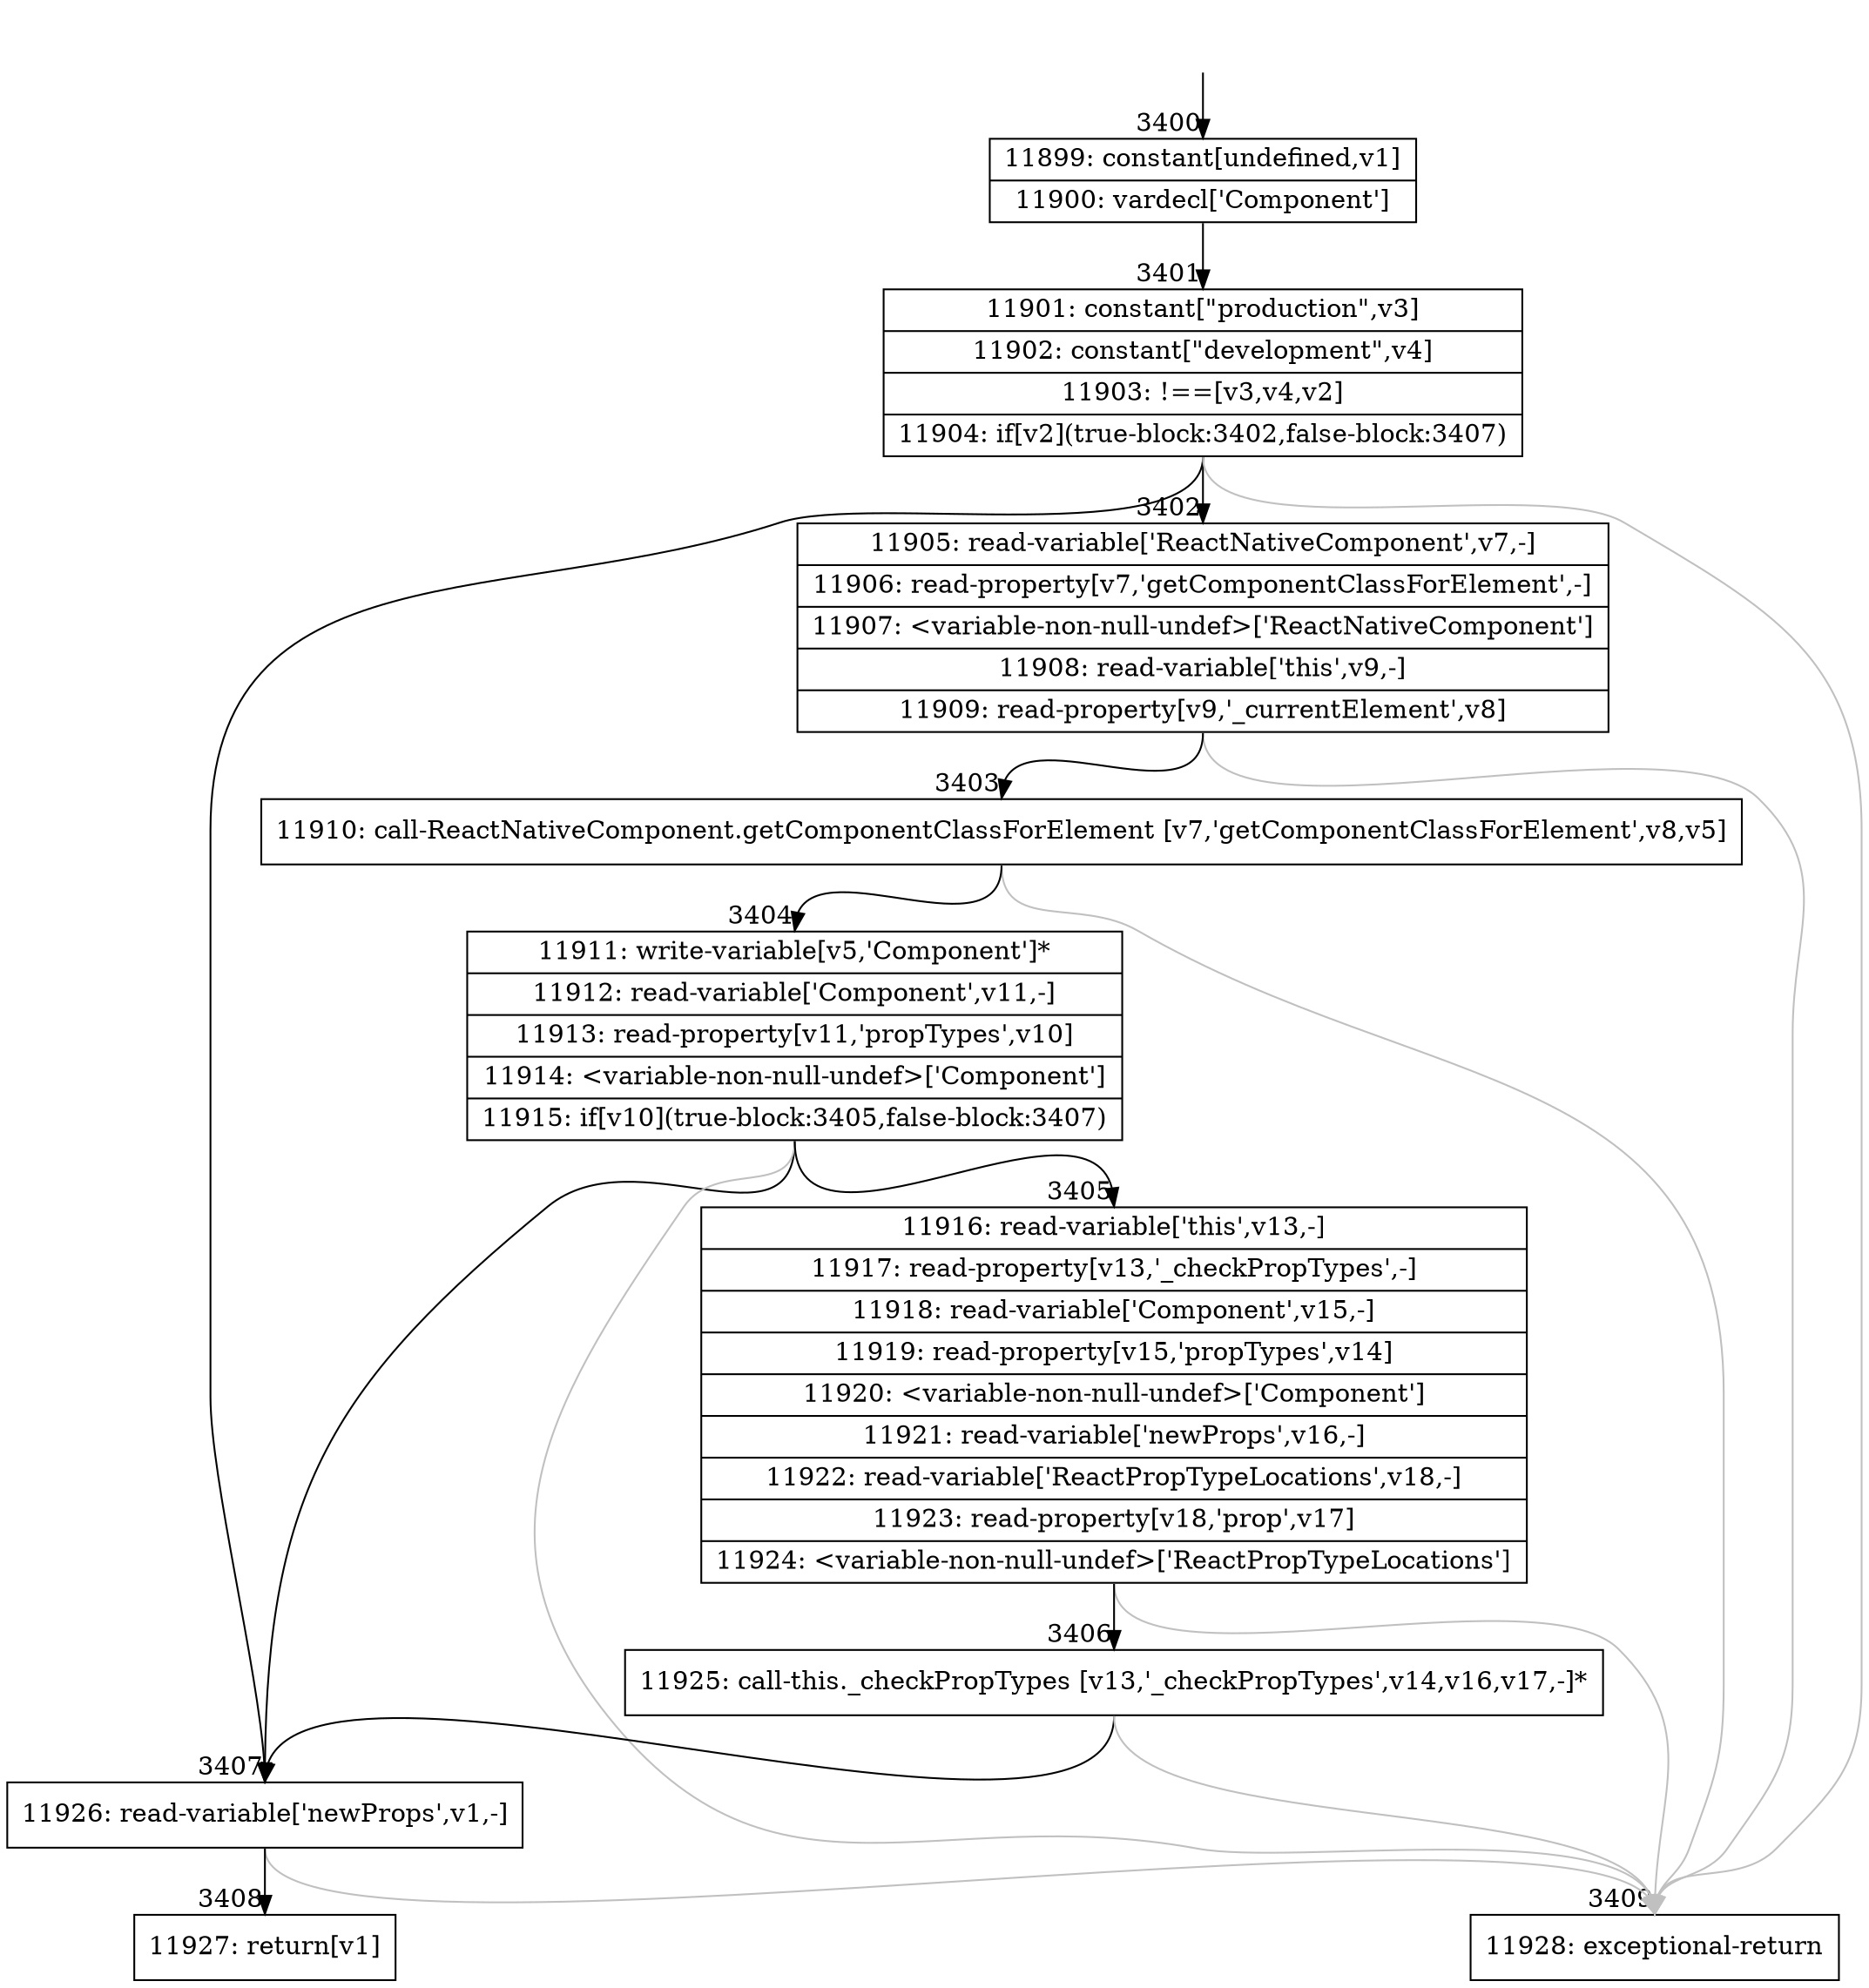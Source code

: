 digraph {
rankdir="TD"
BB_entry240[shape=none,label=""];
BB_entry240 -> BB3400 [tailport=s, headport=n, headlabel="    3400"]
BB3400 [shape=record label="{11899: constant[undefined,v1]|11900: vardecl['Component']}" ] 
BB3400 -> BB3401 [tailport=s, headport=n, headlabel="      3401"]
BB3401 [shape=record label="{11901: constant[\"production\",v3]|11902: constant[\"development\",v4]|11903: !==[v3,v4,v2]|11904: if[v2](true-block:3402,false-block:3407)}" ] 
BB3401 -> BB3402 [tailport=s, headport=n, headlabel="      3402"]
BB3401 -> BB3407 [tailport=s, headport=n, headlabel="      3407"]
BB3401 -> BB3409 [tailport=s, headport=n, color=gray, headlabel="      3409"]
BB3402 [shape=record label="{11905: read-variable['ReactNativeComponent',v7,-]|11906: read-property[v7,'getComponentClassForElement',-]|11907: \<variable-non-null-undef\>['ReactNativeComponent']|11908: read-variable['this',v9,-]|11909: read-property[v9,'_currentElement',v8]}" ] 
BB3402 -> BB3403 [tailport=s, headport=n, headlabel="      3403"]
BB3402 -> BB3409 [tailport=s, headport=n, color=gray]
BB3403 [shape=record label="{11910: call-ReactNativeComponent.getComponentClassForElement [v7,'getComponentClassForElement',v8,v5]}" ] 
BB3403 -> BB3404 [tailport=s, headport=n, headlabel="      3404"]
BB3403 -> BB3409 [tailport=s, headport=n, color=gray]
BB3404 [shape=record label="{11911: write-variable[v5,'Component']*|11912: read-variable['Component',v11,-]|11913: read-property[v11,'propTypes',v10]|11914: \<variable-non-null-undef\>['Component']|11915: if[v10](true-block:3405,false-block:3407)}" ] 
BB3404 -> BB3405 [tailport=s, headport=n, headlabel="      3405"]
BB3404 -> BB3407 [tailport=s, headport=n]
BB3404 -> BB3409 [tailport=s, headport=n, color=gray]
BB3405 [shape=record label="{11916: read-variable['this',v13,-]|11917: read-property[v13,'_checkPropTypes',-]|11918: read-variable['Component',v15,-]|11919: read-property[v15,'propTypes',v14]|11920: \<variable-non-null-undef\>['Component']|11921: read-variable['newProps',v16,-]|11922: read-variable['ReactPropTypeLocations',v18,-]|11923: read-property[v18,'prop',v17]|11924: \<variable-non-null-undef\>['ReactPropTypeLocations']}" ] 
BB3405 -> BB3406 [tailport=s, headport=n, headlabel="      3406"]
BB3405 -> BB3409 [tailport=s, headport=n, color=gray]
BB3406 [shape=record label="{11925: call-this._checkPropTypes [v13,'_checkPropTypes',v14,v16,v17,-]*}" ] 
BB3406 -> BB3407 [tailport=s, headport=n]
BB3406 -> BB3409 [tailport=s, headport=n, color=gray]
BB3407 [shape=record label="{11926: read-variable['newProps',v1,-]}" ] 
BB3407 -> BB3408 [tailport=s, headport=n, headlabel="      3408"]
BB3407 -> BB3409 [tailport=s, headport=n, color=gray]
BB3408 [shape=record label="{11927: return[v1]}" ] 
BB3409 [shape=record label="{11928: exceptional-return}" ] 
//#$~ 6599
}
